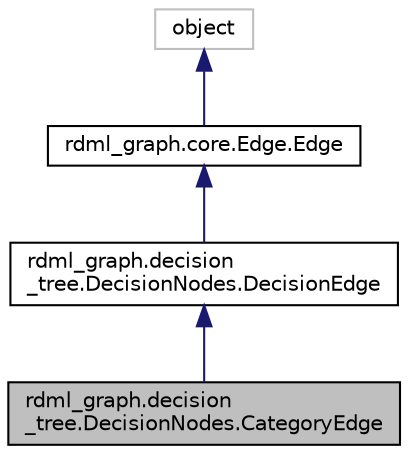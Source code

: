 digraph "rdml_graph.decision_tree.DecisionNodes.CategoryEdge"
{
 // LATEX_PDF_SIZE
  edge [fontname="Helvetica",fontsize="10",labelfontname="Helvetica",labelfontsize="10"];
  node [fontname="Helvetica",fontsize="10",shape=record];
  Node1 [label="rdml_graph.decision\l_tree.DecisionNodes.CategoryEdge",height=0.2,width=0.4,color="black", fillcolor="grey75", style="filled", fontcolor="black",tooltip=" "];
  Node2 -> Node1 [dir="back",color="midnightblue",fontsize="10",style="solid",fontname="Helvetica"];
  Node2 [label="rdml_graph.decision\l_tree.DecisionNodes.DecisionEdge",height=0.2,width=0.4,color="black", fillcolor="white", style="filled",URL="$classrdml__graph_1_1decision__tree_1_1DecisionNodes_1_1DecisionEdge.html",tooltip=" "];
  Node3 -> Node2 [dir="back",color="midnightblue",fontsize="10",style="solid",fontname="Helvetica"];
  Node3 [label="rdml_graph.core.Edge.Edge",height=0.2,width=0.4,color="black", fillcolor="white", style="filled",URL="$classrdml__graph_1_1core_1_1Edge_1_1Edge.html",tooltip="Rather a directed edge, but called an edge for short."];
  Node4 -> Node3 [dir="back",color="midnightblue",fontsize="10",style="solid",fontname="Helvetica"];
  Node4 [label="object",height=0.2,width=0.4,color="grey75", fillcolor="white", style="filled",tooltip=" "];
}
